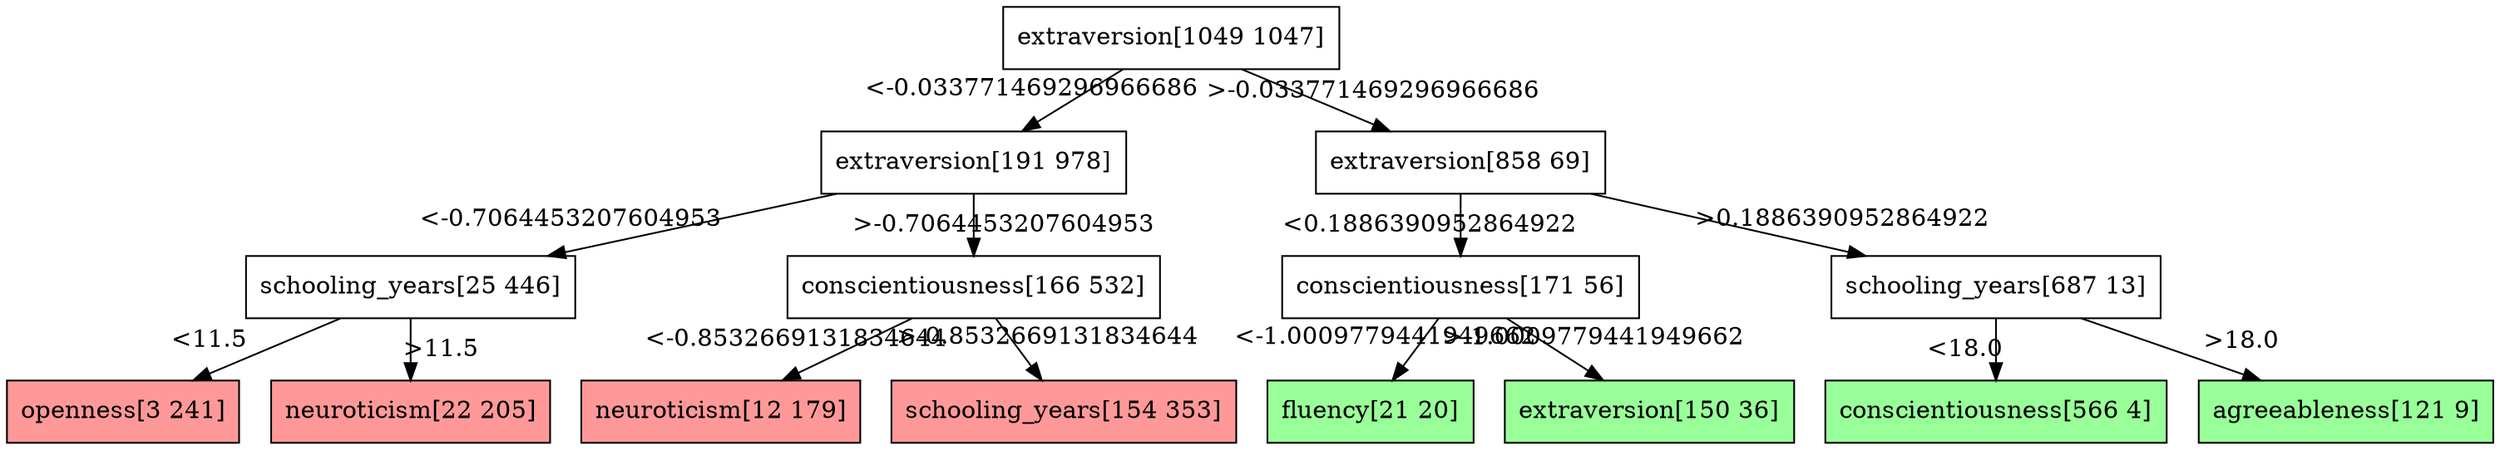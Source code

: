 digraph Tree {
node [shape=box, style="filled", color="black"] ;
0 [ label="extraversion[1049 1047]" , fillcolor="#ffffff"] ;
1 [ label="extraversion[191 978]" , fillcolor="#ffffff"] ;
0->1 [labeldistance=2.5, labelangle=45, headlabel="<-0.033771469296966686"] ;
3 [ label="schooling_years[25 446]" , fillcolor="#ffffff"] ;
1->3 [labeldistance=2.5, labelangle=45, headlabel="<-0.7064453207604953"] ;
5 [ label="openness[3 241]" , fillcolor="#ff9999"] ;
3->5 [labeldistance=2.5, labelangle=45, headlabel="<11.5"] ;
6 [ label="neuroticism[22 205]" , fillcolor="#ff9999"] ;
3->6 [labeldistance=2.5, labelangle=-45, headlabel=">11.5"] ;
4 [ label="conscientiousness[166 532]" , fillcolor="#ffffff"] ;
1->4 [labeldistance=2.5, labelangle=-45, headlabel=">-0.7064453207604953"] ;
7 [ label="neuroticism[12 179]" , fillcolor="#ff9999"] ;
4->7 [labeldistance=2.5, labelangle=45, headlabel="<-0.8532669131834644"] ;
8 [ label="schooling_years[154 353]" , fillcolor="#ff9999"] ;
4->8 [labeldistance=2.5, labelangle=-45, headlabel=">-0.8532669131834644"] ;
2 [ label="extraversion[858 69]" , fillcolor="#ffffff"] ;
0->2 [labeldistance=2.5, labelangle=-45, headlabel=">-0.033771469296966686"] ;
9 [ label="conscientiousness[171 56]" , fillcolor="#ffffff"] ;
2->9 [labeldistance=2.5, labelangle=45, headlabel="<0.1886390952864922"] ;
11 [ label="fluency[21 20]" , fillcolor="#99ff99"] ;
9->11 [labeldistance=2.5, labelangle=45, headlabel="<-1.0009779441949662"] ;
12 [ label="extraversion[150 36]" , fillcolor="#99ff99"] ;
9->12 [labeldistance=2.5, labelangle=-45, headlabel=">-1.0009779441949662"] ;
10 [ label="schooling_years[687 13]" , fillcolor="#ffffff"] ;
2->10 [labeldistance=2.5, labelangle=-45, headlabel=">0.1886390952864922"] ;
13 [ label="conscientiousness[566 4]" , fillcolor="#99ff99"] ;
10->13 [labeldistance=2.5, labelangle=45, headlabel="<18.0"] ;
14 [ label="agreeableness[121 9]" , fillcolor="#99ff99"] ;
10->14 [labeldistance=2.5, labelangle=-45, headlabel=">18.0"] ;
}